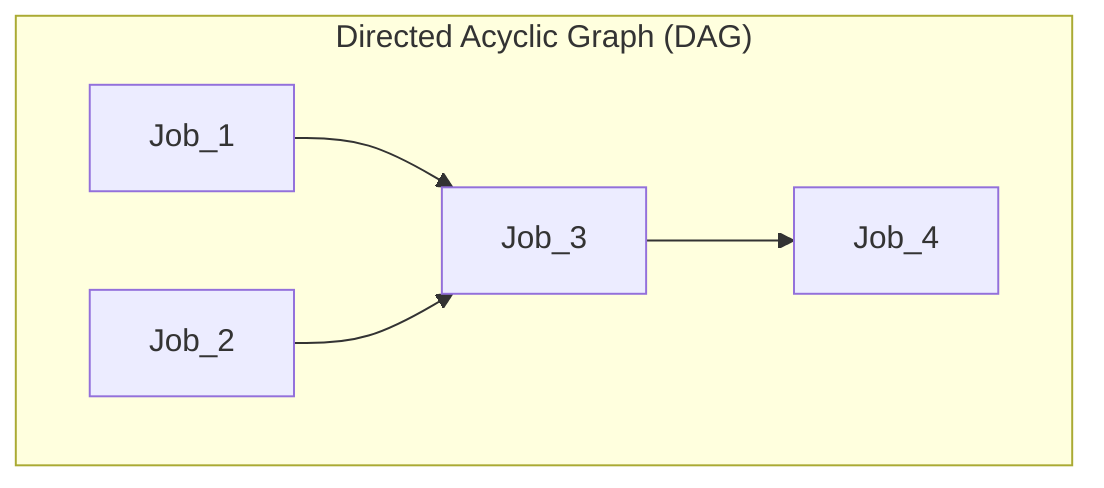 graph TB
  subgraph "Directed Acyclic Graph (DAG)"
  Job_1 --> Job_3
  Job_2 --> Job_3
  Job_3 --> Job_4
  end
